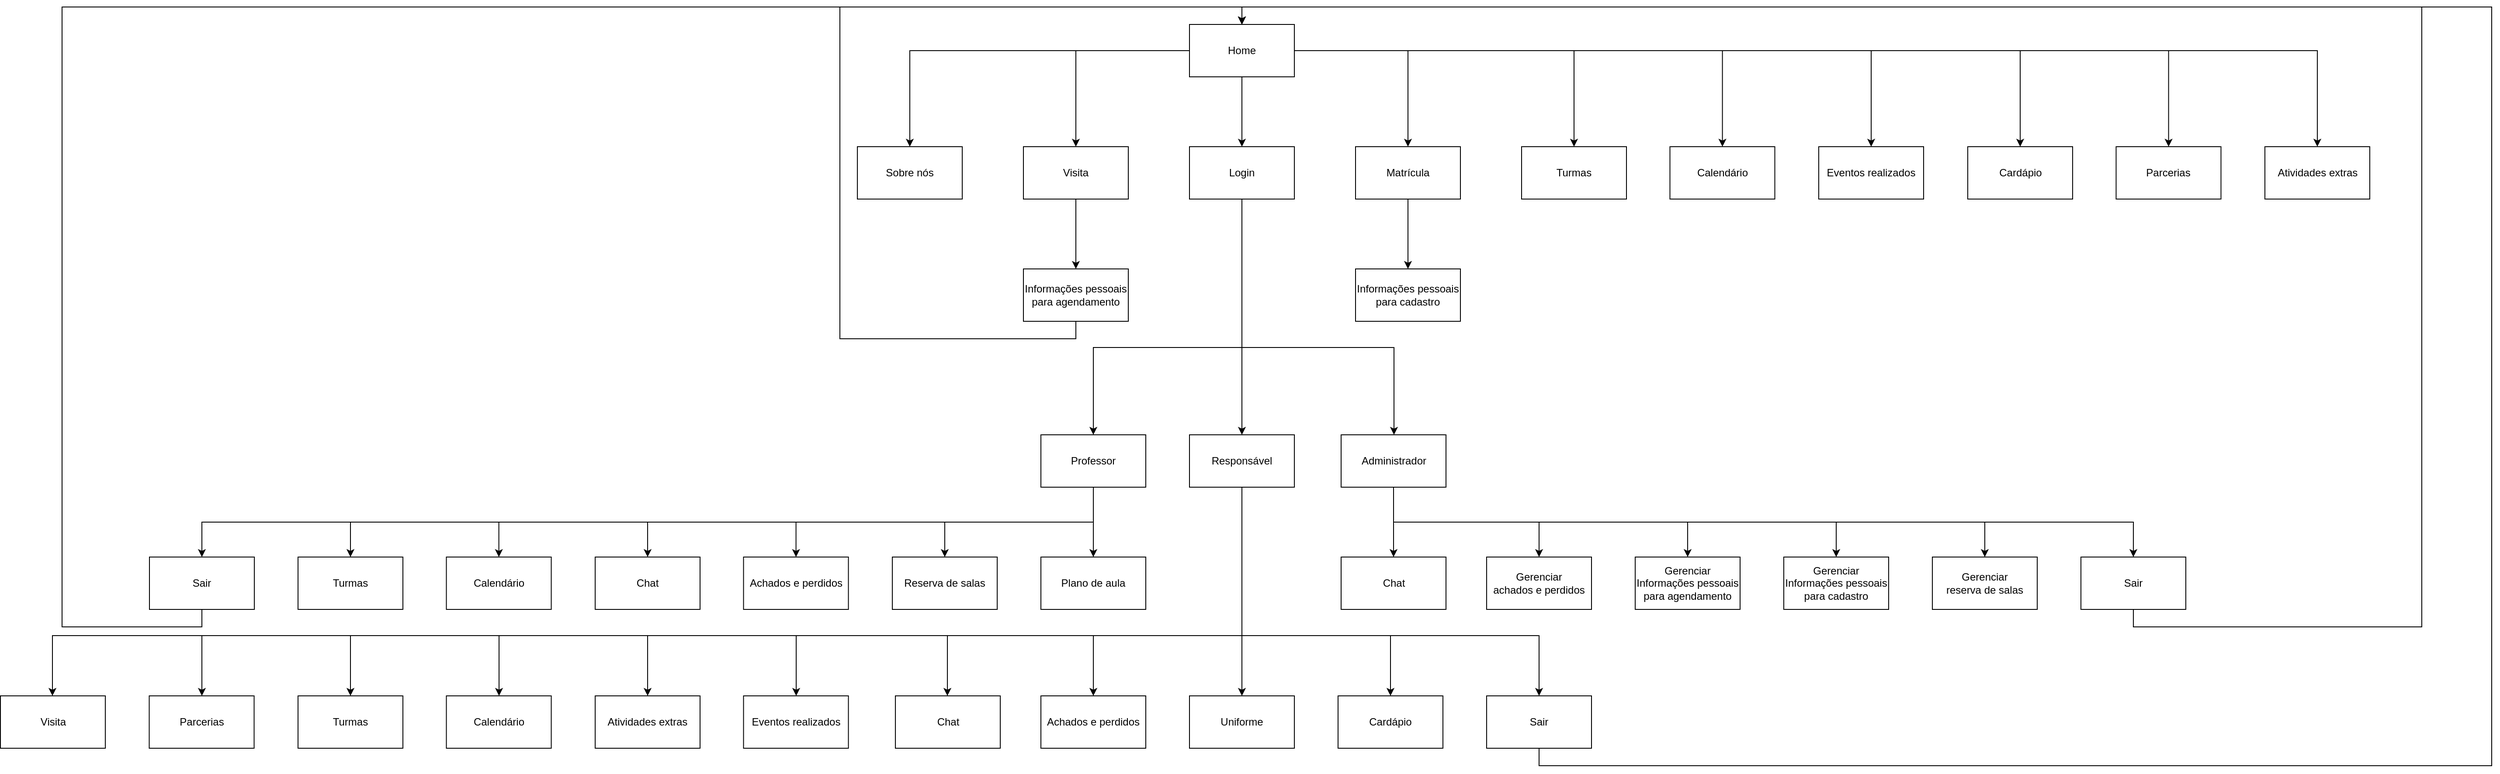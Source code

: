 <mxfile version="24.4.0" type="device">
  <diagram name="Página-1" id="IR3fsUdu2py7Zew-wMOl">
    <mxGraphModel dx="5145" dy="1817" grid="1" gridSize="10" guides="1" tooltips="1" connect="1" arrows="1" fold="1" page="1" pageScale="1" pageWidth="827" pageHeight="1169" math="0" shadow="0">
      <root>
        <mxCell id="0" />
        <mxCell id="1" parent="0" />
        <mxCell id="nQ26KDemgz0A7yp5mmfz-6" value="" style="edgeStyle=orthogonalEdgeStyle;rounded=0;orthogonalLoop=1;jettySize=auto;html=1;" edge="1" parent="1" source="nQ26KDemgz0A7yp5mmfz-3" target="nQ26KDemgz0A7yp5mmfz-5">
          <mxGeometry relative="1" as="geometry" />
        </mxCell>
        <mxCell id="nQ26KDemgz0A7yp5mmfz-8" value="" style="edgeStyle=orthogonalEdgeStyle;rounded=0;orthogonalLoop=1;jettySize=auto;html=1;" edge="1" parent="1" source="nQ26KDemgz0A7yp5mmfz-3" target="nQ26KDemgz0A7yp5mmfz-7">
          <mxGeometry relative="1" as="geometry" />
        </mxCell>
        <mxCell id="nQ26KDemgz0A7yp5mmfz-10" value="" style="edgeStyle=orthogonalEdgeStyle;rounded=0;orthogonalLoop=1;jettySize=auto;html=1;" edge="1" parent="1" source="nQ26KDemgz0A7yp5mmfz-3" target="nQ26KDemgz0A7yp5mmfz-9">
          <mxGeometry relative="1" as="geometry" />
        </mxCell>
        <mxCell id="nQ26KDemgz0A7yp5mmfz-12" value="" style="edgeStyle=orthogonalEdgeStyle;rounded=0;orthogonalLoop=1;jettySize=auto;html=1;" edge="1" parent="1" source="nQ26KDemgz0A7yp5mmfz-3" target="nQ26KDemgz0A7yp5mmfz-11">
          <mxGeometry relative="1" as="geometry" />
        </mxCell>
        <mxCell id="nQ26KDemgz0A7yp5mmfz-106" style="edgeStyle=orthogonalEdgeStyle;rounded=0;orthogonalLoop=1;jettySize=auto;html=1;exitX=1;exitY=0.5;exitDx=0;exitDy=0;" edge="1" parent="1" source="nQ26KDemgz0A7yp5mmfz-3" target="nQ26KDemgz0A7yp5mmfz-100">
          <mxGeometry relative="1" as="geometry" />
        </mxCell>
        <mxCell id="nQ26KDemgz0A7yp5mmfz-107" style="edgeStyle=orthogonalEdgeStyle;rounded=0;orthogonalLoop=1;jettySize=auto;html=1;exitX=1;exitY=0.5;exitDx=0;exitDy=0;" edge="1" parent="1" source="nQ26KDemgz0A7yp5mmfz-3" target="nQ26KDemgz0A7yp5mmfz-99">
          <mxGeometry relative="1" as="geometry" />
        </mxCell>
        <mxCell id="nQ26KDemgz0A7yp5mmfz-108" style="edgeStyle=orthogonalEdgeStyle;rounded=0;orthogonalLoop=1;jettySize=auto;html=1;exitX=1;exitY=0.5;exitDx=0;exitDy=0;" edge="1" parent="1" source="nQ26KDemgz0A7yp5mmfz-3" target="nQ26KDemgz0A7yp5mmfz-98">
          <mxGeometry relative="1" as="geometry" />
        </mxCell>
        <mxCell id="nQ26KDemgz0A7yp5mmfz-109" style="edgeStyle=orthogonalEdgeStyle;rounded=0;orthogonalLoop=1;jettySize=auto;html=1;exitX=1;exitY=0.5;exitDx=0;exitDy=0;" edge="1" parent="1" source="nQ26KDemgz0A7yp5mmfz-3" target="nQ26KDemgz0A7yp5mmfz-103">
          <mxGeometry relative="1" as="geometry" />
        </mxCell>
        <mxCell id="nQ26KDemgz0A7yp5mmfz-110" style="edgeStyle=orthogonalEdgeStyle;rounded=0;orthogonalLoop=1;jettySize=auto;html=1;exitX=1;exitY=0.5;exitDx=0;exitDy=0;" edge="1" parent="1" source="nQ26KDemgz0A7yp5mmfz-3" target="nQ26KDemgz0A7yp5mmfz-102">
          <mxGeometry relative="1" as="geometry" />
        </mxCell>
        <mxCell id="nQ26KDemgz0A7yp5mmfz-111" style="edgeStyle=orthogonalEdgeStyle;rounded=0;orthogonalLoop=1;jettySize=auto;html=1;exitX=1;exitY=0.5;exitDx=0;exitDy=0;entryX=0.5;entryY=0;entryDx=0;entryDy=0;" edge="1" parent="1" source="nQ26KDemgz0A7yp5mmfz-3" target="nQ26KDemgz0A7yp5mmfz-101">
          <mxGeometry relative="1" as="geometry" />
        </mxCell>
        <mxCell id="nQ26KDemgz0A7yp5mmfz-3" value="Home" style="rounded=0;whiteSpace=wrap;html=1;" vertex="1" parent="1">
          <mxGeometry x="120" y="400" width="120" height="60" as="geometry" />
        </mxCell>
        <mxCell id="nQ26KDemgz0A7yp5mmfz-25" value="" style="edgeStyle=orthogonalEdgeStyle;rounded=0;orthogonalLoop=1;jettySize=auto;html=1;" edge="1" parent="1" source="nQ26KDemgz0A7yp5mmfz-5" target="nQ26KDemgz0A7yp5mmfz-24">
          <mxGeometry relative="1" as="geometry" />
        </mxCell>
        <mxCell id="nQ26KDemgz0A7yp5mmfz-32" style="edgeStyle=orthogonalEdgeStyle;rounded=0;orthogonalLoop=1;jettySize=auto;html=1;exitX=0.5;exitY=1;exitDx=0;exitDy=0;entryX=0.5;entryY=0;entryDx=0;entryDy=0;" edge="1" parent="1" source="nQ26KDemgz0A7yp5mmfz-5" target="nQ26KDemgz0A7yp5mmfz-22">
          <mxGeometry relative="1" as="geometry">
            <Array as="points">
              <mxPoint x="180" y="770" />
              <mxPoint x="10" y="770" />
            </Array>
          </mxGeometry>
        </mxCell>
        <mxCell id="nQ26KDemgz0A7yp5mmfz-33" style="edgeStyle=orthogonalEdgeStyle;rounded=0;orthogonalLoop=1;jettySize=auto;html=1;exitX=0.5;exitY=1;exitDx=0;exitDy=0;" edge="1" parent="1" source="nQ26KDemgz0A7yp5mmfz-5" target="nQ26KDemgz0A7yp5mmfz-28">
          <mxGeometry relative="1" as="geometry">
            <Array as="points">
              <mxPoint x="180" y="770" />
              <mxPoint x="354" y="770" />
            </Array>
          </mxGeometry>
        </mxCell>
        <mxCell id="nQ26KDemgz0A7yp5mmfz-5" value="Login" style="rounded=0;whiteSpace=wrap;html=1;" vertex="1" parent="1">
          <mxGeometry x="120" y="540" width="120" height="60" as="geometry" />
        </mxCell>
        <mxCell id="nQ26KDemgz0A7yp5mmfz-14" value="" style="edgeStyle=orthogonalEdgeStyle;rounded=0;orthogonalLoop=1;jettySize=auto;html=1;" edge="1" parent="1" source="nQ26KDemgz0A7yp5mmfz-7" target="nQ26KDemgz0A7yp5mmfz-13">
          <mxGeometry relative="1" as="geometry" />
        </mxCell>
        <mxCell id="nQ26KDemgz0A7yp5mmfz-7" value="Matrícula" style="whiteSpace=wrap;html=1;rounded=0;" vertex="1" parent="1">
          <mxGeometry x="310" y="540" width="120" height="60" as="geometry" />
        </mxCell>
        <mxCell id="nQ26KDemgz0A7yp5mmfz-17" value="" style="edgeStyle=orthogonalEdgeStyle;rounded=0;orthogonalLoop=1;jettySize=auto;html=1;" edge="1" parent="1" source="nQ26KDemgz0A7yp5mmfz-9" target="nQ26KDemgz0A7yp5mmfz-16">
          <mxGeometry relative="1" as="geometry" />
        </mxCell>
        <mxCell id="nQ26KDemgz0A7yp5mmfz-9" value="Visita" style="whiteSpace=wrap;html=1;rounded=0;" vertex="1" parent="1">
          <mxGeometry x="-70" y="540" width="120" height="60" as="geometry" />
        </mxCell>
        <mxCell id="nQ26KDemgz0A7yp5mmfz-11" value="Sobre nós" style="whiteSpace=wrap;html=1;rounded=0;" vertex="1" parent="1">
          <mxGeometry x="-260" y="540" width="120" height="60" as="geometry" />
        </mxCell>
        <mxCell id="nQ26KDemgz0A7yp5mmfz-13" value="Informações pessoais&lt;div&gt;para cadastro&lt;/div&gt;" style="whiteSpace=wrap;html=1;rounded=0;" vertex="1" parent="1">
          <mxGeometry x="310" y="680" width="120" height="60" as="geometry" />
        </mxCell>
        <mxCell id="nQ26KDemgz0A7yp5mmfz-21" style="edgeStyle=orthogonalEdgeStyle;rounded=0;orthogonalLoop=1;jettySize=auto;html=1;exitX=0.5;exitY=1;exitDx=0;exitDy=0;entryX=0.5;entryY=0;entryDx=0;entryDy=0;" edge="1" parent="1" source="nQ26KDemgz0A7yp5mmfz-16" target="nQ26KDemgz0A7yp5mmfz-3">
          <mxGeometry relative="1" as="geometry">
            <Array as="points">
              <mxPoint x="-10" y="760" />
              <mxPoint x="-280" y="760" />
              <mxPoint x="-280" y="380" />
              <mxPoint x="180" y="380" />
            </Array>
          </mxGeometry>
        </mxCell>
        <mxCell id="nQ26KDemgz0A7yp5mmfz-16" value="Informações pessoais&lt;div&gt;para agendamento&lt;/div&gt;" style="whiteSpace=wrap;html=1;rounded=0;" vertex="1" parent="1">
          <mxGeometry x="-70" y="680" width="120" height="60" as="geometry" />
        </mxCell>
        <mxCell id="nQ26KDemgz0A7yp5mmfz-51" style="edgeStyle=orthogonalEdgeStyle;rounded=0;orthogonalLoop=1;jettySize=auto;html=1;exitX=0.5;exitY=1;exitDx=0;exitDy=0;" edge="1" parent="1" source="nQ26KDemgz0A7yp5mmfz-22" target="nQ26KDemgz0A7yp5mmfz-50">
          <mxGeometry relative="1" as="geometry" />
        </mxCell>
        <mxCell id="nQ26KDemgz0A7yp5mmfz-52" style="edgeStyle=orthogonalEdgeStyle;rounded=0;orthogonalLoop=1;jettySize=auto;html=1;exitX=0.5;exitY=1;exitDx=0;exitDy=0;" edge="1" parent="1" source="nQ26KDemgz0A7yp5mmfz-22" target="nQ26KDemgz0A7yp5mmfz-49">
          <mxGeometry relative="1" as="geometry" />
        </mxCell>
        <mxCell id="nQ26KDemgz0A7yp5mmfz-53" style="edgeStyle=orthogonalEdgeStyle;rounded=0;orthogonalLoop=1;jettySize=auto;html=1;exitX=0.5;exitY=1;exitDx=0;exitDy=0;" edge="1" parent="1" source="nQ26KDemgz0A7yp5mmfz-22" target="nQ26KDemgz0A7yp5mmfz-47">
          <mxGeometry relative="1" as="geometry" />
        </mxCell>
        <mxCell id="nQ26KDemgz0A7yp5mmfz-54" style="edgeStyle=orthogonalEdgeStyle;rounded=0;orthogonalLoop=1;jettySize=auto;html=1;exitX=0.5;exitY=1;exitDx=0;exitDy=0;" edge="1" parent="1" source="nQ26KDemgz0A7yp5mmfz-22" target="nQ26KDemgz0A7yp5mmfz-46">
          <mxGeometry relative="1" as="geometry" />
        </mxCell>
        <mxCell id="nQ26KDemgz0A7yp5mmfz-58" style="edgeStyle=orthogonalEdgeStyle;rounded=0;orthogonalLoop=1;jettySize=auto;html=1;exitX=0.5;exitY=1;exitDx=0;exitDy=0;" edge="1" parent="1" source="nQ26KDemgz0A7yp5mmfz-22" target="nQ26KDemgz0A7yp5mmfz-56">
          <mxGeometry relative="1" as="geometry" />
        </mxCell>
        <mxCell id="nQ26KDemgz0A7yp5mmfz-59" style="edgeStyle=orthogonalEdgeStyle;rounded=0;orthogonalLoop=1;jettySize=auto;html=1;exitX=0.5;exitY=1;exitDx=0;exitDy=0;" edge="1" parent="1" source="nQ26KDemgz0A7yp5mmfz-22" target="nQ26KDemgz0A7yp5mmfz-55">
          <mxGeometry relative="1" as="geometry" />
        </mxCell>
        <mxCell id="nQ26KDemgz0A7yp5mmfz-95" style="edgeStyle=orthogonalEdgeStyle;rounded=0;orthogonalLoop=1;jettySize=auto;html=1;exitX=0.5;exitY=1;exitDx=0;exitDy=0;" edge="1" parent="1" source="nQ26KDemgz0A7yp5mmfz-22" target="nQ26KDemgz0A7yp5mmfz-94">
          <mxGeometry relative="1" as="geometry" />
        </mxCell>
        <mxCell id="nQ26KDemgz0A7yp5mmfz-22" value="Professor" style="whiteSpace=wrap;html=1;rounded=0;" vertex="1" parent="1">
          <mxGeometry x="-50" y="870" width="120" height="60" as="geometry" />
        </mxCell>
        <mxCell id="nQ26KDemgz0A7yp5mmfz-65" style="edgeStyle=orthogonalEdgeStyle;rounded=0;orthogonalLoop=1;jettySize=auto;html=1;exitX=0.5;exitY=1;exitDx=0;exitDy=0;" edge="1" parent="1" source="nQ26KDemgz0A7yp5mmfz-24" target="nQ26KDemgz0A7yp5mmfz-62">
          <mxGeometry relative="1" as="geometry" />
        </mxCell>
        <mxCell id="nQ26KDemgz0A7yp5mmfz-79" style="edgeStyle=orthogonalEdgeStyle;rounded=0;orthogonalLoop=1;jettySize=auto;html=1;exitX=0.5;exitY=1;exitDx=0;exitDy=0;" edge="1" parent="1" source="nQ26KDemgz0A7yp5mmfz-24" target="nQ26KDemgz0A7yp5mmfz-61">
          <mxGeometry relative="1" as="geometry">
            <Array as="points">
              <mxPoint x="180" y="1100" />
              <mxPoint x="10" y="1100" />
            </Array>
          </mxGeometry>
        </mxCell>
        <mxCell id="nQ26KDemgz0A7yp5mmfz-80" style="edgeStyle=orthogonalEdgeStyle;rounded=0;orthogonalLoop=1;jettySize=auto;html=1;exitX=0.5;exitY=1;exitDx=0;exitDy=0;" edge="1" parent="1" source="nQ26KDemgz0A7yp5mmfz-24" target="nQ26KDemgz0A7yp5mmfz-60">
          <mxGeometry relative="1" as="geometry">
            <Array as="points">
              <mxPoint x="180" y="1100" />
              <mxPoint x="-157" y="1100" />
            </Array>
          </mxGeometry>
        </mxCell>
        <mxCell id="nQ26KDemgz0A7yp5mmfz-81" style="edgeStyle=orthogonalEdgeStyle;rounded=0;orthogonalLoop=1;jettySize=auto;html=1;exitX=0.5;exitY=1;exitDx=0;exitDy=0;" edge="1" parent="1" source="nQ26KDemgz0A7yp5mmfz-24" target="nQ26KDemgz0A7yp5mmfz-72">
          <mxGeometry relative="1" as="geometry">
            <Array as="points">
              <mxPoint x="180" y="1100" />
              <mxPoint x="-330" y="1100" />
            </Array>
          </mxGeometry>
        </mxCell>
        <mxCell id="nQ26KDemgz0A7yp5mmfz-82" style="edgeStyle=orthogonalEdgeStyle;rounded=0;orthogonalLoop=1;jettySize=auto;html=1;exitX=0.5;exitY=1;exitDx=0;exitDy=0;" edge="1" parent="1" source="nQ26KDemgz0A7yp5mmfz-24" target="nQ26KDemgz0A7yp5mmfz-71">
          <mxGeometry relative="1" as="geometry">
            <Array as="points">
              <mxPoint x="180" y="1100" />
              <mxPoint x="-500" y="1100" />
            </Array>
          </mxGeometry>
        </mxCell>
        <mxCell id="nQ26KDemgz0A7yp5mmfz-83" style="edgeStyle=orthogonalEdgeStyle;rounded=0;orthogonalLoop=1;jettySize=auto;html=1;exitX=0.5;exitY=1;exitDx=0;exitDy=0;" edge="1" parent="1" source="nQ26KDemgz0A7yp5mmfz-24" target="nQ26KDemgz0A7yp5mmfz-70">
          <mxGeometry relative="1" as="geometry">
            <Array as="points">
              <mxPoint x="180" y="1100" />
              <mxPoint x="-670" y="1100" />
            </Array>
          </mxGeometry>
        </mxCell>
        <mxCell id="nQ26KDemgz0A7yp5mmfz-84" style="edgeStyle=orthogonalEdgeStyle;rounded=0;orthogonalLoop=1;jettySize=auto;html=1;exitX=0.5;exitY=1;exitDx=0;exitDy=0;" edge="1" parent="1" source="nQ26KDemgz0A7yp5mmfz-24" target="nQ26KDemgz0A7yp5mmfz-63">
          <mxGeometry relative="1" as="geometry">
            <Array as="points">
              <mxPoint x="180" y="1100" />
              <mxPoint x="350" y="1100" />
            </Array>
          </mxGeometry>
        </mxCell>
        <mxCell id="nQ26KDemgz0A7yp5mmfz-85" style="edgeStyle=orthogonalEdgeStyle;rounded=0;orthogonalLoop=1;jettySize=auto;html=1;exitX=0.5;exitY=1;exitDx=0;exitDy=0;" edge="1" parent="1" source="nQ26KDemgz0A7yp5mmfz-24" target="nQ26KDemgz0A7yp5mmfz-64">
          <mxGeometry relative="1" as="geometry">
            <Array as="points">
              <mxPoint x="180" y="1100" />
              <mxPoint x="520" y="1100" />
            </Array>
          </mxGeometry>
        </mxCell>
        <mxCell id="nQ26KDemgz0A7yp5mmfz-114" style="edgeStyle=orthogonalEdgeStyle;rounded=0;orthogonalLoop=1;jettySize=auto;html=1;exitX=0.5;exitY=1;exitDx=0;exitDy=0;" edge="1" parent="1" source="nQ26KDemgz0A7yp5mmfz-24" target="nQ26KDemgz0A7yp5mmfz-113">
          <mxGeometry relative="1" as="geometry">
            <Array as="points">
              <mxPoint x="180" y="1100" />
              <mxPoint x="-840" y="1100" />
            </Array>
          </mxGeometry>
        </mxCell>
        <mxCell id="nQ26KDemgz0A7yp5mmfz-115" style="edgeStyle=orthogonalEdgeStyle;rounded=0;orthogonalLoop=1;jettySize=auto;html=1;exitX=0.5;exitY=1;exitDx=0;exitDy=0;" edge="1" parent="1" source="nQ26KDemgz0A7yp5mmfz-24" target="nQ26KDemgz0A7yp5mmfz-112">
          <mxGeometry relative="1" as="geometry">
            <Array as="points">
              <mxPoint x="180" y="1100" />
              <mxPoint x="-1010" y="1100" />
            </Array>
          </mxGeometry>
        </mxCell>
        <mxCell id="nQ26KDemgz0A7yp5mmfz-117" style="edgeStyle=orthogonalEdgeStyle;rounded=0;orthogonalLoop=1;jettySize=auto;html=1;exitX=0.5;exitY=1;exitDx=0;exitDy=0;" edge="1" parent="1" source="nQ26KDemgz0A7yp5mmfz-24" target="nQ26KDemgz0A7yp5mmfz-116">
          <mxGeometry relative="1" as="geometry">
            <Array as="points">
              <mxPoint x="180" y="1100" />
              <mxPoint x="-1181" y="1100" />
            </Array>
          </mxGeometry>
        </mxCell>
        <mxCell id="nQ26KDemgz0A7yp5mmfz-24" value="Responsável" style="whiteSpace=wrap;html=1;rounded=0;" vertex="1" parent="1">
          <mxGeometry x="120" y="870" width="120" height="60" as="geometry" />
        </mxCell>
        <mxCell id="nQ26KDemgz0A7yp5mmfz-35" value="" style="edgeStyle=orthogonalEdgeStyle;rounded=0;orthogonalLoop=1;jettySize=auto;html=1;" edge="1" parent="1" source="nQ26KDemgz0A7yp5mmfz-28" target="nQ26KDemgz0A7yp5mmfz-34">
          <mxGeometry relative="1" as="geometry" />
        </mxCell>
        <mxCell id="nQ26KDemgz0A7yp5mmfz-39" style="edgeStyle=orthogonalEdgeStyle;rounded=0;orthogonalLoop=1;jettySize=auto;html=1;exitX=0.5;exitY=1;exitDx=0;exitDy=0;" edge="1" parent="1" source="nQ26KDemgz0A7yp5mmfz-28" target="nQ26KDemgz0A7yp5mmfz-36">
          <mxGeometry relative="1" as="geometry" />
        </mxCell>
        <mxCell id="nQ26KDemgz0A7yp5mmfz-40" style="edgeStyle=orthogonalEdgeStyle;rounded=0;orthogonalLoop=1;jettySize=auto;html=1;exitX=0.5;exitY=1;exitDx=0;exitDy=0;" edge="1" parent="1" source="nQ26KDemgz0A7yp5mmfz-28" target="nQ26KDemgz0A7yp5mmfz-37">
          <mxGeometry relative="1" as="geometry" />
        </mxCell>
        <mxCell id="nQ26KDemgz0A7yp5mmfz-41" style="edgeStyle=orthogonalEdgeStyle;rounded=0;orthogonalLoop=1;jettySize=auto;html=1;exitX=0.5;exitY=1;exitDx=0;exitDy=0;" edge="1" parent="1" source="nQ26KDemgz0A7yp5mmfz-28" target="nQ26KDemgz0A7yp5mmfz-38">
          <mxGeometry relative="1" as="geometry" />
        </mxCell>
        <mxCell id="nQ26KDemgz0A7yp5mmfz-43" style="edgeStyle=orthogonalEdgeStyle;rounded=0;orthogonalLoop=1;jettySize=auto;html=1;exitX=0.5;exitY=1;exitDx=0;exitDy=0;" edge="1" parent="1" source="nQ26KDemgz0A7yp5mmfz-28" target="nQ26KDemgz0A7yp5mmfz-42">
          <mxGeometry relative="1" as="geometry" />
        </mxCell>
        <mxCell id="nQ26KDemgz0A7yp5mmfz-87" style="edgeStyle=orthogonalEdgeStyle;rounded=0;orthogonalLoop=1;jettySize=auto;html=1;exitX=0.5;exitY=1;exitDx=0;exitDy=0;" edge="1" parent="1" source="nQ26KDemgz0A7yp5mmfz-28" target="nQ26KDemgz0A7yp5mmfz-76">
          <mxGeometry relative="1" as="geometry" />
        </mxCell>
        <mxCell id="nQ26KDemgz0A7yp5mmfz-28" value="Administrador" style="whiteSpace=wrap;html=1;rounded=0;" vertex="1" parent="1">
          <mxGeometry x="293.5" y="870" width="120" height="60" as="geometry" />
        </mxCell>
        <mxCell id="nQ26KDemgz0A7yp5mmfz-34" value="Chat" style="whiteSpace=wrap;html=1;rounded=0;" vertex="1" parent="1">
          <mxGeometry x="293.5" y="1010" width="120" height="60" as="geometry" />
        </mxCell>
        <mxCell id="nQ26KDemgz0A7yp5mmfz-36" value="&lt;div&gt;Gerenciar&lt;/div&gt;achados e perdidos" style="whiteSpace=wrap;html=1;rounded=0;" vertex="1" parent="1">
          <mxGeometry x="460" y="1010" width="120" height="60" as="geometry" />
        </mxCell>
        <mxCell id="nQ26KDemgz0A7yp5mmfz-37" value="Gerenciar&lt;div&gt;Informações pessoais&lt;div&gt;para agendamento&lt;/div&gt;&lt;/div&gt;" style="whiteSpace=wrap;html=1;rounded=0;" vertex="1" parent="1">
          <mxGeometry x="630" y="1010" width="120" height="60" as="geometry" />
        </mxCell>
        <mxCell id="nQ26KDemgz0A7yp5mmfz-38" value="Gerenciar&lt;div&gt;Informações pessoais&lt;div&gt;para cadastro&lt;/div&gt;&lt;/div&gt;" style="whiteSpace=wrap;html=1;rounded=0;" vertex="1" parent="1">
          <mxGeometry x="800" y="1010" width="120" height="60" as="geometry" />
        </mxCell>
        <mxCell id="nQ26KDemgz0A7yp5mmfz-42" value="Gerenciar&lt;div&gt;reserva de salas&lt;/div&gt;" style="whiteSpace=wrap;html=1;rounded=0;" vertex="1" parent="1">
          <mxGeometry x="970" y="1010" width="120" height="60" as="geometry" />
        </mxCell>
        <mxCell id="nQ26KDemgz0A7yp5mmfz-46" value="Chat" style="whiteSpace=wrap;html=1;rounded=0;" vertex="1" parent="1">
          <mxGeometry x="-560" y="1010" width="120" height="60" as="geometry" />
        </mxCell>
        <mxCell id="nQ26KDemgz0A7yp5mmfz-47" value="Achados e perdidos" style="whiteSpace=wrap;html=1;rounded=0;" vertex="1" parent="1">
          <mxGeometry x="-390.25" y="1010" width="120" height="60" as="geometry" />
        </mxCell>
        <mxCell id="nQ26KDemgz0A7yp5mmfz-49" value="Reserva de salas" style="whiteSpace=wrap;html=1;rounded=0;" vertex="1" parent="1">
          <mxGeometry x="-220" y="1010" width="120" height="60" as="geometry" />
        </mxCell>
        <mxCell id="nQ26KDemgz0A7yp5mmfz-50" value="Plano de aula" style="whiteSpace=wrap;html=1;rounded=0;" vertex="1" parent="1">
          <mxGeometry x="-50" y="1010" width="120" height="60" as="geometry" />
        </mxCell>
        <mxCell id="nQ26KDemgz0A7yp5mmfz-96" style="edgeStyle=orthogonalEdgeStyle;rounded=0;orthogonalLoop=1;jettySize=auto;html=1;exitX=0.5;exitY=1;exitDx=0;exitDy=0;entryX=0.5;entryY=0;entryDx=0;entryDy=0;" edge="1" parent="1" source="nQ26KDemgz0A7yp5mmfz-55" target="nQ26KDemgz0A7yp5mmfz-3">
          <mxGeometry relative="1" as="geometry">
            <Array as="points">
              <mxPoint x="-1010" y="1090" />
              <mxPoint x="-1170" y="1090" />
              <mxPoint x="-1170" y="380" />
              <mxPoint x="180" y="380" />
            </Array>
          </mxGeometry>
        </mxCell>
        <mxCell id="nQ26KDemgz0A7yp5mmfz-55" value="Sair" style="whiteSpace=wrap;html=1;rounded=0;" vertex="1" parent="1">
          <mxGeometry x="-1070" y="1010" width="120" height="60" as="geometry" />
        </mxCell>
        <mxCell id="nQ26KDemgz0A7yp5mmfz-56" value="Calendário" style="whiteSpace=wrap;html=1;rounded=0;" vertex="1" parent="1">
          <mxGeometry x="-730.25" y="1010" width="120" height="60" as="geometry" />
        </mxCell>
        <mxCell id="nQ26KDemgz0A7yp5mmfz-60" value="Chat" style="whiteSpace=wrap;html=1;rounded=0;" vertex="1" parent="1">
          <mxGeometry x="-216.5" y="1169" width="120" height="60" as="geometry" />
        </mxCell>
        <mxCell id="nQ26KDemgz0A7yp5mmfz-61" value="Achados e perdidos" style="whiteSpace=wrap;html=1;rounded=0;" vertex="1" parent="1">
          <mxGeometry x="-50" y="1169" width="120" height="60" as="geometry" />
        </mxCell>
        <mxCell id="nQ26KDemgz0A7yp5mmfz-62" value="Uniforme" style="whiteSpace=wrap;html=1;rounded=0;" vertex="1" parent="1">
          <mxGeometry x="120" y="1169" width="120" height="60" as="geometry" />
        </mxCell>
        <mxCell id="nQ26KDemgz0A7yp5mmfz-63" value="Cardápio" style="whiteSpace=wrap;html=1;rounded=0;" vertex="1" parent="1">
          <mxGeometry x="290" y="1169" width="120" height="60" as="geometry" />
        </mxCell>
        <mxCell id="nQ26KDemgz0A7yp5mmfz-91" style="edgeStyle=orthogonalEdgeStyle;rounded=0;orthogonalLoop=1;jettySize=auto;html=1;exitX=0.5;exitY=1;exitDx=0;exitDy=0;entryX=0.5;entryY=0;entryDx=0;entryDy=0;" edge="1" parent="1" source="nQ26KDemgz0A7yp5mmfz-64" target="nQ26KDemgz0A7yp5mmfz-3">
          <mxGeometry relative="1" as="geometry">
            <mxPoint x="1400" y="960" as="targetPoint" />
            <Array as="points">
              <mxPoint x="520" y="1249" />
              <mxPoint x="1610" y="1249" />
              <mxPoint x="1610" y="380" />
              <mxPoint x="180" y="380" />
            </Array>
          </mxGeometry>
        </mxCell>
        <mxCell id="nQ26KDemgz0A7yp5mmfz-64" value="Sair" style="whiteSpace=wrap;html=1;rounded=0;" vertex="1" parent="1">
          <mxGeometry x="460" y="1169" width="120" height="60" as="geometry" />
        </mxCell>
        <mxCell id="nQ26KDemgz0A7yp5mmfz-70" value="Calendário" style="whiteSpace=wrap;html=1;rounded=0;" vertex="1" parent="1">
          <mxGeometry x="-730.25" y="1169" width="120" height="60" as="geometry" />
        </mxCell>
        <mxCell id="nQ26KDemgz0A7yp5mmfz-71" value="Atividades extras" style="whiteSpace=wrap;html=1;rounded=0;" vertex="1" parent="1">
          <mxGeometry x="-560" y="1169" width="120" height="60" as="geometry" />
        </mxCell>
        <mxCell id="nQ26KDemgz0A7yp5mmfz-72" value="Eventos realizados" style="whiteSpace=wrap;html=1;rounded=0;" vertex="1" parent="1">
          <mxGeometry x="-390.25" y="1169" width="120" height="60" as="geometry" />
        </mxCell>
        <mxCell id="nQ26KDemgz0A7yp5mmfz-92" style="edgeStyle=orthogonalEdgeStyle;rounded=0;orthogonalLoop=1;jettySize=auto;html=1;exitX=0.5;exitY=1;exitDx=0;exitDy=0;entryX=0.5;entryY=0;entryDx=0;entryDy=0;" edge="1" parent="1" source="nQ26KDemgz0A7yp5mmfz-76" target="nQ26KDemgz0A7yp5mmfz-3">
          <mxGeometry relative="1" as="geometry">
            <Array as="points">
              <mxPoint x="1200" y="1090" />
              <mxPoint x="1530" y="1090" />
              <mxPoint x="1530" y="380" />
              <mxPoint x="180" y="380" />
            </Array>
          </mxGeometry>
        </mxCell>
        <mxCell id="nQ26KDemgz0A7yp5mmfz-76" value="Sair" style="whiteSpace=wrap;html=1;rounded=0;" vertex="1" parent="1">
          <mxGeometry x="1140" y="1010" width="120" height="60" as="geometry" />
        </mxCell>
        <mxCell id="nQ26KDemgz0A7yp5mmfz-94" value="Turmas" style="whiteSpace=wrap;html=1;rounded=0;" vertex="1" parent="1">
          <mxGeometry x="-900" y="1010" width="120" height="60" as="geometry" />
        </mxCell>
        <mxCell id="nQ26KDemgz0A7yp5mmfz-98" value="Eventos realizados" style="whiteSpace=wrap;html=1;rounded=0;" vertex="1" parent="1">
          <mxGeometry x="840" y="540" width="120" height="60" as="geometry" />
        </mxCell>
        <mxCell id="nQ26KDemgz0A7yp5mmfz-99" value="Calendário" style="whiteSpace=wrap;html=1;rounded=0;" vertex="1" parent="1">
          <mxGeometry x="669.75" y="540" width="120" height="60" as="geometry" />
        </mxCell>
        <mxCell id="nQ26KDemgz0A7yp5mmfz-100" value="Turmas" style="whiteSpace=wrap;html=1;rounded=0;" vertex="1" parent="1">
          <mxGeometry x="500" y="540" width="120" height="60" as="geometry" />
        </mxCell>
        <mxCell id="nQ26KDemgz0A7yp5mmfz-101" value="Atividades extras" style="whiteSpace=wrap;html=1;rounded=0;" vertex="1" parent="1">
          <mxGeometry x="1350.5" y="540" width="120" height="60" as="geometry" />
        </mxCell>
        <mxCell id="nQ26KDemgz0A7yp5mmfz-102" value="Parcerias" style="whiteSpace=wrap;html=1;rounded=0;" vertex="1" parent="1">
          <mxGeometry x="1180.25" y="540" width="120" height="60" as="geometry" />
        </mxCell>
        <mxCell id="nQ26KDemgz0A7yp5mmfz-103" value="Cardápio" style="whiteSpace=wrap;html=1;rounded=0;" vertex="1" parent="1">
          <mxGeometry x="1010.5" y="540" width="120" height="60" as="geometry" />
        </mxCell>
        <mxCell id="nQ26KDemgz0A7yp5mmfz-112" value="Parcerias" style="whiteSpace=wrap;html=1;rounded=0;" vertex="1" parent="1">
          <mxGeometry x="-1070.25" y="1169" width="120" height="60" as="geometry" />
        </mxCell>
        <mxCell id="nQ26KDemgz0A7yp5mmfz-113" value="Turmas" style="whiteSpace=wrap;html=1;rounded=0;" vertex="1" parent="1">
          <mxGeometry x="-900" y="1169" width="120" height="60" as="geometry" />
        </mxCell>
        <mxCell id="nQ26KDemgz0A7yp5mmfz-116" value="Visita" style="whiteSpace=wrap;html=1;rounded=0;" vertex="1" parent="1">
          <mxGeometry x="-1240.5" y="1169" width="120" height="60" as="geometry" />
        </mxCell>
      </root>
    </mxGraphModel>
  </diagram>
</mxfile>
